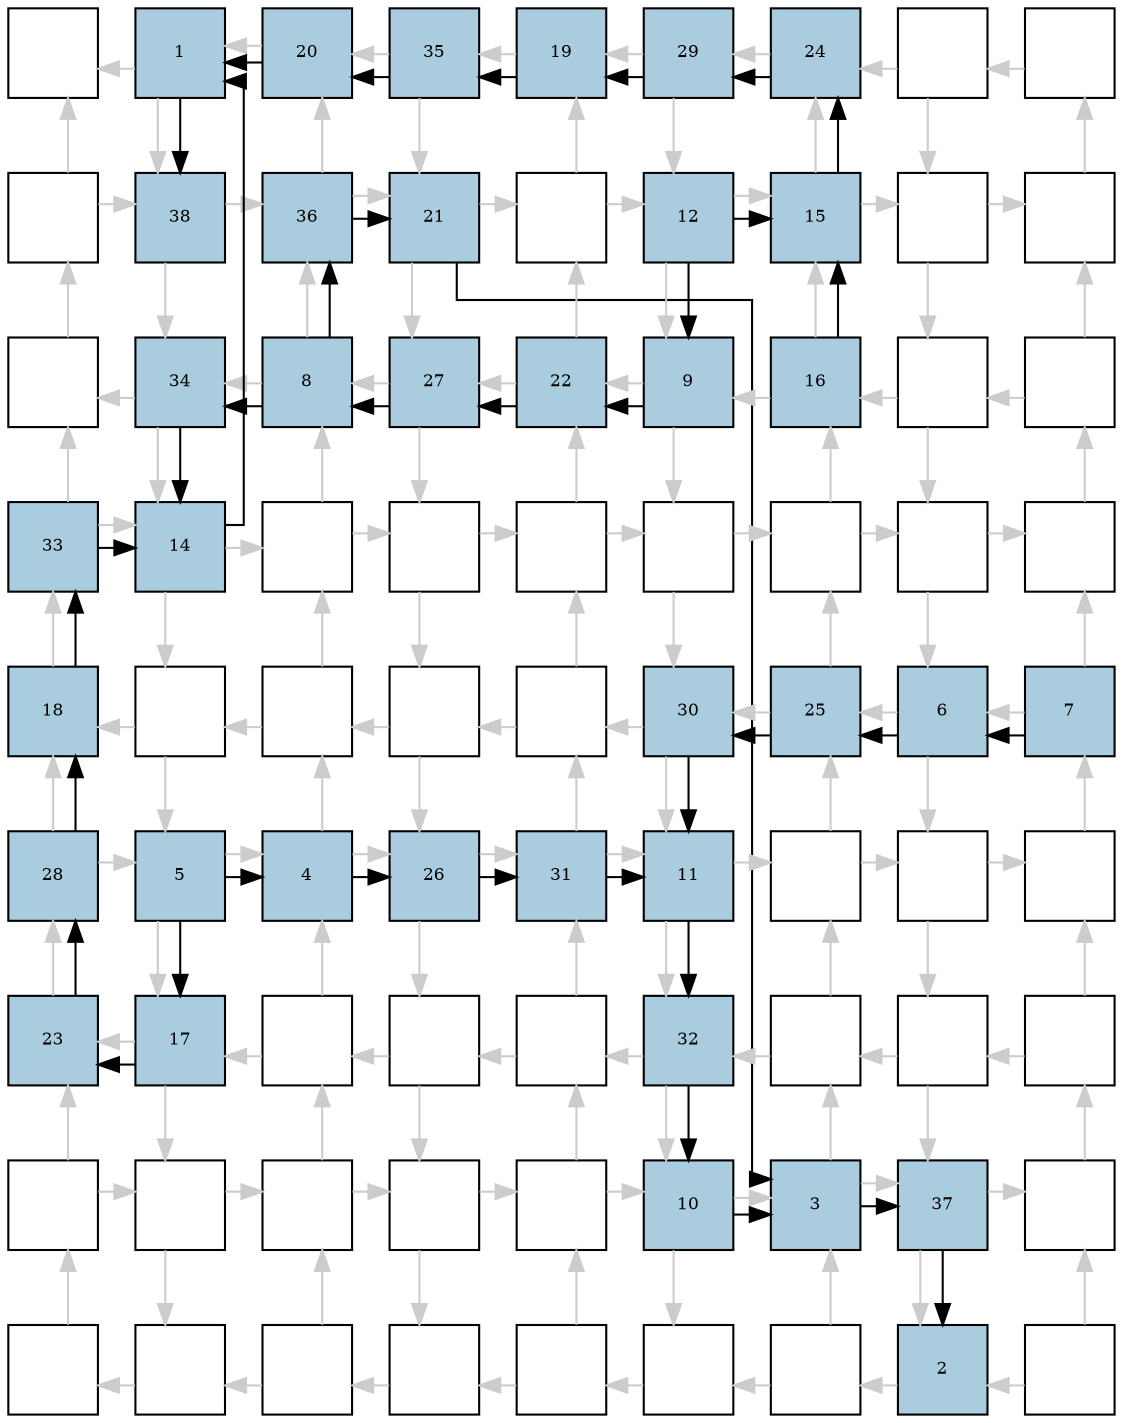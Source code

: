 digraph layout{
rankdir=TB; 

splines=ortho; 

node [style=filled shape=square fixedsize=true width=0.6];
0[label="", fontsize=8, fillcolor="#ffffff"];
1[label="1", fontsize=8, fillcolor="#a9ccde"];
2[label="20", fontsize=8, fillcolor="#a9ccde"];
3[label="35", fontsize=8, fillcolor="#a9ccde"];
4[label="19", fontsize=8, fillcolor="#a9ccde"];
5[label="29", fontsize=8, fillcolor="#a9ccde"];
6[label="24", fontsize=8, fillcolor="#a9ccde"];
7[label="", fontsize=8, fillcolor="#ffffff"];
8[label="", fontsize=8, fillcolor="#ffffff"];
9[label="", fontsize=8, fillcolor="#ffffff"];
10[label="38", fontsize=8, fillcolor="#a9ccde"];
11[label="36", fontsize=8, fillcolor="#a9ccde"];
12[label="21", fontsize=8, fillcolor="#a9ccde"];
13[label="", fontsize=8, fillcolor="#ffffff"];
14[label="12", fontsize=8, fillcolor="#a9ccde"];
15[label="15", fontsize=8, fillcolor="#a9ccde"];
16[label="", fontsize=8, fillcolor="#ffffff"];
17[label="", fontsize=8, fillcolor="#ffffff"];
18[label="", fontsize=8, fillcolor="#ffffff"];
19[label="34", fontsize=8, fillcolor="#a9ccde"];
20[label="8", fontsize=8, fillcolor="#a9ccde"];
21[label="27", fontsize=8, fillcolor="#a9ccde"];
22[label="22", fontsize=8, fillcolor="#a9ccde"];
23[label="9", fontsize=8, fillcolor="#a9ccde"];
24[label="16", fontsize=8, fillcolor="#a9ccde"];
25[label="", fontsize=8, fillcolor="#ffffff"];
26[label="", fontsize=8, fillcolor="#ffffff"];
27[label="33", fontsize=8, fillcolor="#a9ccde"];
28[label="14", fontsize=8, fillcolor="#a9ccde"];
29[label="", fontsize=8, fillcolor="#ffffff"];
30[label="", fontsize=8, fillcolor="#ffffff"];
31[label="", fontsize=8, fillcolor="#ffffff"];
32[label="", fontsize=8, fillcolor="#ffffff"];
33[label="", fontsize=8, fillcolor="#ffffff"];
34[label="", fontsize=8, fillcolor="#ffffff"];
35[label="", fontsize=8, fillcolor="#ffffff"];
36[label="18", fontsize=8, fillcolor="#a9ccde"];
37[label="", fontsize=8, fillcolor="#ffffff"];
38[label="", fontsize=8, fillcolor="#ffffff"];
39[label="", fontsize=8, fillcolor="#ffffff"];
40[label="", fontsize=8, fillcolor="#ffffff"];
41[label="30", fontsize=8, fillcolor="#a9ccde"];
42[label="25", fontsize=8, fillcolor="#a9ccde"];
43[label="6", fontsize=8, fillcolor="#a9ccde"];
44[label="7", fontsize=8, fillcolor="#a9ccde"];
45[label="28", fontsize=8, fillcolor="#a9ccde"];
46[label="5", fontsize=8, fillcolor="#a9ccde"];
47[label="4", fontsize=8, fillcolor="#a9ccde"];
48[label="26", fontsize=8, fillcolor="#a9ccde"];
49[label="31", fontsize=8, fillcolor="#a9ccde"];
50[label="11", fontsize=8, fillcolor="#a9ccde"];
51[label="", fontsize=8, fillcolor="#ffffff"];
52[label="", fontsize=8, fillcolor="#ffffff"];
53[label="", fontsize=8, fillcolor="#ffffff"];
54[label="23", fontsize=8, fillcolor="#a9ccde"];
55[label="17", fontsize=8, fillcolor="#a9ccde"];
56[label="", fontsize=8, fillcolor="#ffffff"];
57[label="", fontsize=8, fillcolor="#ffffff"];
58[label="", fontsize=8, fillcolor="#ffffff"];
59[label="32", fontsize=8, fillcolor="#a9ccde"];
60[label="", fontsize=8, fillcolor="#ffffff"];
61[label="", fontsize=8, fillcolor="#ffffff"];
62[label="", fontsize=8, fillcolor="#ffffff"];
63[label="", fontsize=8, fillcolor="#ffffff"];
64[label="", fontsize=8, fillcolor="#ffffff"];
65[label="", fontsize=8, fillcolor="#ffffff"];
66[label="", fontsize=8, fillcolor="#ffffff"];
67[label="", fontsize=8, fillcolor="#ffffff"];
68[label="10", fontsize=8, fillcolor="#a9ccde"];
69[label="3", fontsize=8, fillcolor="#a9ccde"];
70[label="37", fontsize=8, fillcolor="#a9ccde"];
71[label="", fontsize=8, fillcolor="#ffffff"];
72[label="", fontsize=8, fillcolor="#ffffff"];
73[label="", fontsize=8, fillcolor="#ffffff"];
74[label="", fontsize=8, fillcolor="#ffffff"];
75[label="", fontsize=8, fillcolor="#ffffff"];
76[label="", fontsize=8, fillcolor="#ffffff"];
77[label="", fontsize=8, fillcolor="#ffffff"];
78[label="", fontsize=8, fillcolor="#ffffff"];
79[label="2", fontsize=8, fillcolor="#a9ccde"];
80[label="", fontsize=8, fillcolor="#ffffff"];
edge [constraint=false, style=vis];
1 -> 0 [color="#cccccc"];
1 -> 10 [color="#cccccc"];
2 -> 1 [color="#cccccc"];
3 -> 2 [color="#cccccc"];
3 -> 12 [color="#cccccc"];
4 -> 3 [color="#cccccc"];
5 -> 4 [color="#cccccc"];
5 -> 14 [color="#cccccc"];
6 -> 5 [color="#cccccc"];
7 -> 6 [color="#cccccc"];
7 -> 16 [color="#cccccc"];
8 -> 7 [color="#cccccc"];
9 -> 10 [color="#cccccc"];
9 -> 0 [color="#cccccc"];
10 -> 19 [color="#cccccc"];
10 -> 11 [color="#cccccc"];
11 -> 12 [color="#cccccc"];
11 -> 2 [color="#cccccc"];
12 -> 21 [color="#cccccc"];
12 -> 13 [color="#cccccc"];
13 -> 14 [color="#cccccc"];
13 -> 4 [color="#cccccc"];
14 -> 23 [color="#cccccc"];
14 -> 15 [color="#cccccc"];
15 -> 16 [color="#cccccc"];
15 -> 6 [color="#cccccc"];
16 -> 25 [color="#cccccc"];
16 -> 17 [color="#cccccc"];
17 -> 8 [color="#cccccc"];
18 -> 9 [color="#cccccc"];
19 -> 18 [color="#cccccc"];
19 -> 28 [color="#cccccc"];
20 -> 11 [color="#cccccc"];
20 -> 19 [color="#cccccc"];
21 -> 20 [color="#cccccc"];
21 -> 30 [color="#cccccc"];
22 -> 13 [color="#cccccc"];
22 -> 21 [color="#cccccc"];
23 -> 22 [color="#cccccc"];
23 -> 32 [color="#cccccc"];
24 -> 15 [color="#cccccc"];
24 -> 23 [color="#cccccc"];
25 -> 24 [color="#cccccc"];
25 -> 34 [color="#cccccc"];
26 -> 17 [color="#cccccc"];
26 -> 25 [color="#cccccc"];
27 -> 28 [color="#cccccc"];
27 -> 18 [color="#cccccc"];
28 -> 37 [color="#cccccc"];
28 -> 29 [color="#cccccc"];
29 -> 30 [color="#cccccc"];
29 -> 20 [color="#cccccc"];
30 -> 39 [color="#cccccc"];
30 -> 31 [color="#cccccc"];
31 -> 32 [color="#cccccc"];
31 -> 22 [color="#cccccc"];
32 -> 41 [color="#cccccc"];
32 -> 33 [color="#cccccc"];
33 -> 34 [color="#cccccc"];
33 -> 24 [color="#cccccc"];
34 -> 43 [color="#cccccc"];
34 -> 35 [color="#cccccc"];
35 -> 26 [color="#cccccc"];
36 -> 27 [color="#cccccc"];
37 -> 36 [color="#cccccc"];
37 -> 46 [color="#cccccc"];
38 -> 29 [color="#cccccc"];
38 -> 37 [color="#cccccc"];
39 -> 38 [color="#cccccc"];
39 -> 48 [color="#cccccc"];
40 -> 31 [color="#cccccc"];
40 -> 39 [color="#cccccc"];
41 -> 40 [color="#cccccc"];
41 -> 50 [color="#cccccc"];
42 -> 33 [color="#cccccc"];
42 -> 41 [color="#cccccc"];
43 -> 42 [color="#cccccc"];
43 -> 52 [color="#cccccc"];
44 -> 35 [color="#cccccc"];
44 -> 43 [color="#cccccc"];
45 -> 46 [color="#cccccc"];
45 -> 36 [color="#cccccc"];
46 -> 55 [color="#cccccc"];
46 -> 47 [color="#cccccc"];
47 -> 48 [color="#cccccc"];
47 -> 38 [color="#cccccc"];
48 -> 57 [color="#cccccc"];
48 -> 49 [color="#cccccc"];
49 -> 50 [color="#cccccc"];
49 -> 40 [color="#cccccc"];
50 -> 59 [color="#cccccc"];
50 -> 51 [color="#cccccc"];
51 -> 52 [color="#cccccc"];
51 -> 42 [color="#cccccc"];
52 -> 61 [color="#cccccc"];
52 -> 53 [color="#cccccc"];
53 -> 44 [color="#cccccc"];
54 -> 45 [color="#cccccc"];
55 -> 54 [color="#cccccc"];
55 -> 64 [color="#cccccc"];
56 -> 47 [color="#cccccc"];
56 -> 55 [color="#cccccc"];
57 -> 56 [color="#cccccc"];
57 -> 66 [color="#cccccc"];
58 -> 49 [color="#cccccc"];
58 -> 57 [color="#cccccc"];
59 -> 58 [color="#cccccc"];
59 -> 68 [color="#cccccc"];
60 -> 51 [color="#cccccc"];
60 -> 59 [color="#cccccc"];
61 -> 60 [color="#cccccc"];
61 -> 70 [color="#cccccc"];
62 -> 53 [color="#cccccc"];
62 -> 61 [color="#cccccc"];
63 -> 64 [color="#cccccc"];
63 -> 54 [color="#cccccc"];
64 -> 73 [color="#cccccc"];
64 -> 65 [color="#cccccc"];
65 -> 66 [color="#cccccc"];
65 -> 56 [color="#cccccc"];
66 -> 75 [color="#cccccc"];
66 -> 67 [color="#cccccc"];
67 -> 68 [color="#cccccc"];
67 -> 58 [color="#cccccc"];
68 -> 77 [color="#cccccc"];
68 -> 69 [color="#cccccc"];
69 -> 70 [color="#cccccc"];
69 -> 60 [color="#cccccc"];
70 -> 79 [color="#cccccc"];
70 -> 71 [color="#cccccc"];
71 -> 62 [color="#cccccc"];
72 -> 63 [color="#cccccc"];
73 -> 72 [color="#cccccc"];
74 -> 65 [color="#cccccc"];
74 -> 73 [color="#cccccc"];
75 -> 74 [color="#cccccc"];
76 -> 67 [color="#cccccc"];
76 -> 75 [color="#cccccc"];
77 -> 76 [color="#cccccc"];
78 -> 69 [color="#cccccc"];
78 -> 77 [color="#cccccc"];
79 -> 78 [color="#cccccc"];
80 -> 71 [color="#cccccc"];
80 -> 79 [color="#cccccc"];
14 -> 23;
50 -> 59;
59 -> 68;
23 -> 22;
22 -> 21;
21 -> 20;
44 -> 43;
46 -> 47;
24 -> 15;
14 -> 15;
69 -> 70;
70 -> 79;
46 -> 55;
55 -> 54;
54 -> 45;
45 -> 36;
36 -> 27;
27 -> 28;
20 -> 19;
19 -> 28;
28 -> 1;
15 -> 6;
6 -> 5;
5 -> 4;
4 -> 3;
3 -> 2;
2 -> 1;
1 -> 10;
43 -> 42;
42 -> 41;
41 -> 50;
47 -> 48;
48 -> 49;
49 -> 50;
68 -> 69;
20 -> 11;
11 -> 12;
12 -> 69;
edge [constraint=true, style=invis];
0 -> 9 -> 18 -> 27 -> 36 -> 45 -> 54 -> 63 -> 72;
1 -> 10 -> 19 -> 28 -> 37 -> 46 -> 55 -> 64 -> 73;
2 -> 11 -> 20 -> 29 -> 38 -> 47 -> 56 -> 65 -> 74;
3 -> 12 -> 21 -> 30 -> 39 -> 48 -> 57 -> 66 -> 75;
4 -> 13 -> 22 -> 31 -> 40 -> 49 -> 58 -> 67 -> 76;
5 -> 14 -> 23 -> 32 -> 41 -> 50 -> 59 -> 68 -> 77;
6 -> 15 -> 24 -> 33 -> 42 -> 51 -> 60 -> 69 -> 78;
7 -> 16 -> 25 -> 34 -> 43 -> 52 -> 61 -> 70 -> 79;
8 -> 17 -> 26 -> 35 -> 44 -> 53 -> 62 -> 71 -> 80;
rank = same { 0 -> 1 -> 2 -> 3 -> 4 -> 5 -> 6 -> 7 -> 8;};
rank = same { 9 -> 10 -> 11 -> 12 -> 13 -> 14 -> 15 -> 16 -> 17;};
rank = same { 18 -> 19 -> 20 -> 21 -> 22 -> 23 -> 24 -> 25 -> 26;};
rank = same { 27 -> 28 -> 29 -> 30 -> 31 -> 32 -> 33 -> 34 -> 35;};
rank = same { 36 -> 37 -> 38 -> 39 -> 40 -> 41 -> 42 -> 43 -> 44;};
rank = same { 45 -> 46 -> 47 -> 48 -> 49 -> 50 -> 51 -> 52 -> 53;};
rank = same { 54 -> 55 -> 56 -> 57 -> 58 -> 59 -> 60 -> 61 -> 62;};
rank = same { 63 -> 64 -> 65 -> 66 -> 67 -> 68 -> 69 -> 70 -> 71;};
rank = same { 72 -> 73 -> 74 -> 75 -> 76 -> 77 -> 78 -> 79 -> 80;};
}
